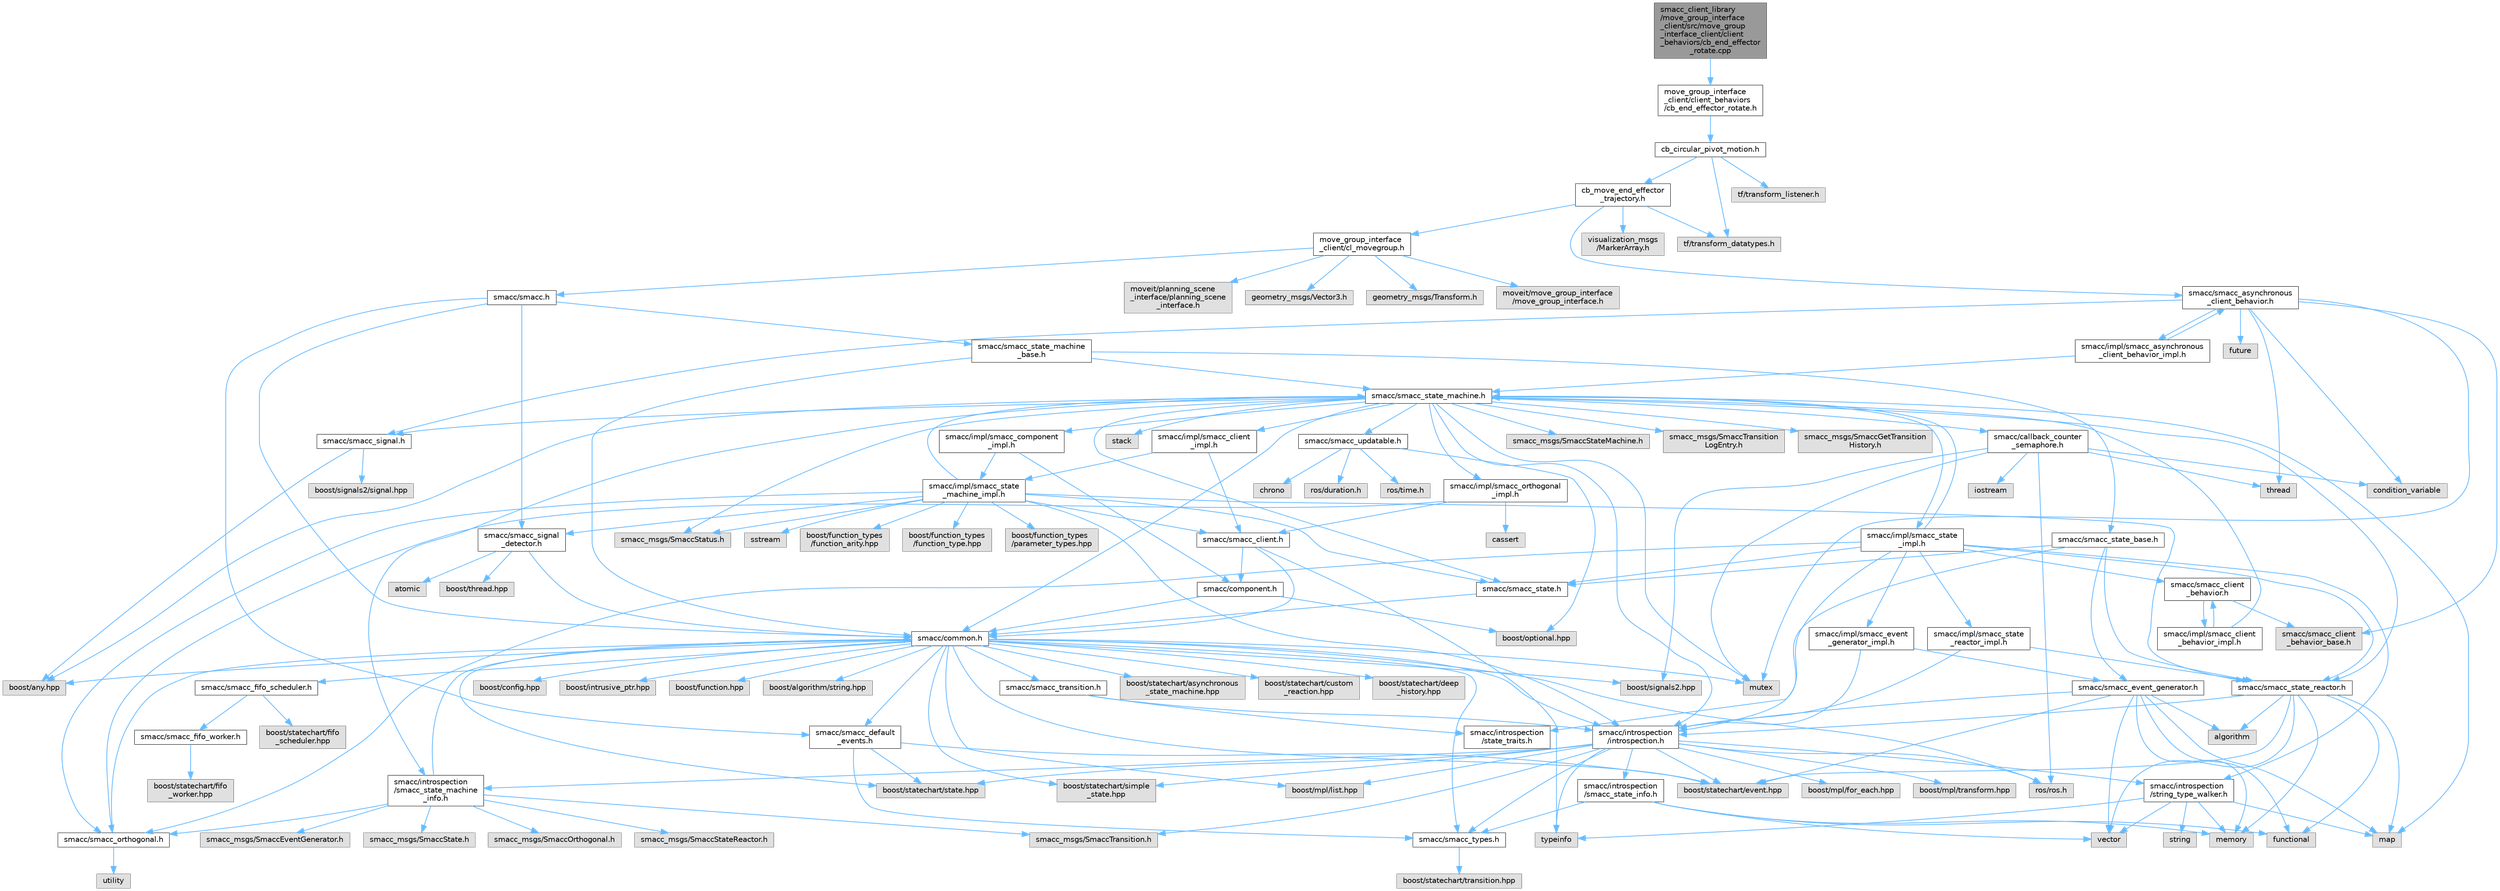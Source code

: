 digraph "smacc_client_library/move_group_interface_client/src/move_group_interface_client/client_behaviors/cb_end_effector_rotate.cpp"
{
 // LATEX_PDF_SIZE
  bgcolor="transparent";
  edge [fontname=Helvetica,fontsize=10,labelfontname=Helvetica,labelfontsize=10];
  node [fontname=Helvetica,fontsize=10,shape=box,height=0.2,width=0.4];
  Node1 [label="smacc_client_library\l/move_group_interface\l_client/src/move_group\l_interface_client/client\l_behaviors/cb_end_effector\l_rotate.cpp",height=0.2,width=0.4,color="gray40", fillcolor="grey60", style="filled", fontcolor="black",tooltip=" "];
  Node1 -> Node2 [color="steelblue1",style="solid"];
  Node2 [label="move_group_interface\l_client/client_behaviors\l/cb_end_effector_rotate.h",height=0.2,width=0.4,color="grey40", fillcolor="white", style="filled",URL="$cb__end__effector__rotate_8h.html",tooltip=" "];
  Node2 -> Node3 [color="steelblue1",style="solid"];
  Node3 [label="cb_circular_pivot_motion.h",height=0.2,width=0.4,color="grey40", fillcolor="white", style="filled",URL="$cb__circular__pivot__motion_8h.html",tooltip=" "];
  Node3 -> Node4 [color="steelblue1",style="solid"];
  Node4 [label="cb_move_end_effector\l_trajectory.h",height=0.2,width=0.4,color="grey40", fillcolor="white", style="filled",URL="$cb__move__end__effector__trajectory_8h.html",tooltip=" "];
  Node4 -> Node5 [color="steelblue1",style="solid"];
  Node5 [label="smacc/smacc_asynchronous\l_client_behavior.h",height=0.2,width=0.4,color="grey40", fillcolor="white", style="filled",URL="$smacc__asynchronous__client__behavior_8h.html",tooltip=" "];
  Node5 -> Node6 [color="steelblue1",style="solid"];
  Node6 [label="smacc/smacc_client\l_behavior_base.h",height=0.2,width=0.4,color="grey60", fillcolor="#E0E0E0", style="filled",tooltip=" "];
  Node5 -> Node7 [color="steelblue1",style="solid"];
  Node7 [label="smacc/smacc_signal.h",height=0.2,width=0.4,color="grey40", fillcolor="white", style="filled",URL="$smacc__signal_8h.html",tooltip=" "];
  Node7 -> Node8 [color="steelblue1",style="solid"];
  Node8 [label="boost/signals2/signal.hpp",height=0.2,width=0.4,color="grey60", fillcolor="#E0E0E0", style="filled",tooltip=" "];
  Node7 -> Node9 [color="steelblue1",style="solid"];
  Node9 [label="boost/any.hpp",height=0.2,width=0.4,color="grey60", fillcolor="#E0E0E0", style="filled",tooltip=" "];
  Node5 -> Node10 [color="steelblue1",style="solid"];
  Node10 [label="thread",height=0.2,width=0.4,color="grey60", fillcolor="#E0E0E0", style="filled",tooltip=" "];
  Node5 -> Node11 [color="steelblue1",style="solid"];
  Node11 [label="condition_variable",height=0.2,width=0.4,color="grey60", fillcolor="#E0E0E0", style="filled",tooltip=" "];
  Node5 -> Node12 [color="steelblue1",style="solid"];
  Node12 [label="mutex",height=0.2,width=0.4,color="grey60", fillcolor="#E0E0E0", style="filled",tooltip=" "];
  Node5 -> Node13 [color="steelblue1",style="solid"];
  Node13 [label="future",height=0.2,width=0.4,color="grey60", fillcolor="#E0E0E0", style="filled",tooltip=" "];
  Node5 -> Node14 [color="steelblue1",style="solid"];
  Node14 [label="smacc/impl/smacc_asynchronous\l_client_behavior_impl.h",height=0.2,width=0.4,color="grey40", fillcolor="white", style="filled",URL="$smacc__asynchronous__client__behavior__impl_8h.html",tooltip=" "];
  Node14 -> Node5 [color="steelblue1",style="solid"];
  Node14 -> Node15 [color="steelblue1",style="solid"];
  Node15 [label="smacc/smacc_state_machine.h",height=0.2,width=0.4,color="grey40", fillcolor="white", style="filled",URL="$smacc__state__machine_8h.html",tooltip=" "];
  Node15 -> Node9 [color="steelblue1",style="solid"];
  Node15 -> Node16 [color="steelblue1",style="solid"];
  Node16 [label="map",height=0.2,width=0.4,color="grey60", fillcolor="#E0E0E0", style="filled",tooltip=" "];
  Node15 -> Node12 [color="steelblue1",style="solid"];
  Node15 -> Node17 [color="steelblue1",style="solid"];
  Node17 [label="stack",height=0.2,width=0.4,color="grey60", fillcolor="#E0E0E0", style="filled",tooltip=" "];
  Node15 -> Node18 [color="steelblue1",style="solid"];
  Node18 [label="smacc/common.h",height=0.2,width=0.4,color="grey40", fillcolor="white", style="filled",URL="$common_8h.html",tooltip=" "];
  Node18 -> Node19 [color="steelblue1",style="solid"];
  Node19 [label="boost/statechart/state.hpp",height=0.2,width=0.4,color="grey60", fillcolor="#E0E0E0", style="filled",tooltip=" "];
  Node18 -> Node20 [color="steelblue1",style="solid"];
  Node20 [label="boost/statechart/simple\l_state.hpp",height=0.2,width=0.4,color="grey60", fillcolor="#E0E0E0", style="filled",tooltip=" "];
  Node18 -> Node21 [color="steelblue1",style="solid"];
  Node21 [label="boost/statechart/event.hpp",height=0.2,width=0.4,color="grey60", fillcolor="#E0E0E0", style="filled",tooltip=" "];
  Node18 -> Node22 [color="steelblue1",style="solid"];
  Node22 [label="boost/statechart/asynchronous\l_state_machine.hpp",height=0.2,width=0.4,color="grey60", fillcolor="#E0E0E0", style="filled",tooltip=" "];
  Node18 -> Node23 [color="steelblue1",style="solid"];
  Node23 [label="boost/statechart/custom\l_reaction.hpp",height=0.2,width=0.4,color="grey60", fillcolor="#E0E0E0", style="filled",tooltip=" "];
  Node18 -> Node24 [color="steelblue1",style="solid"];
  Node24 [label="boost/statechart/deep\l_history.hpp",height=0.2,width=0.4,color="grey60", fillcolor="#E0E0E0", style="filled",tooltip=" "];
  Node18 -> Node25 [color="steelblue1",style="solid"];
  Node25 [label="boost/config.hpp",height=0.2,width=0.4,color="grey60", fillcolor="#E0E0E0", style="filled",tooltip=" "];
  Node18 -> Node26 [color="steelblue1",style="solid"];
  Node26 [label="boost/intrusive_ptr.hpp",height=0.2,width=0.4,color="grey60", fillcolor="#E0E0E0", style="filled",tooltip=" "];
  Node18 -> Node27 [color="steelblue1",style="solid"];
  Node27 [label="boost/function.hpp",height=0.2,width=0.4,color="grey60", fillcolor="#E0E0E0", style="filled",tooltip=" "];
  Node18 -> Node28 [color="steelblue1",style="solid"];
  Node28 [label="boost/signals2.hpp",height=0.2,width=0.4,color="grey60", fillcolor="#E0E0E0", style="filled",tooltip=" "];
  Node18 -> Node29 [color="steelblue1",style="solid"];
  Node29 [label="boost/mpl/list.hpp",height=0.2,width=0.4,color="grey60", fillcolor="#E0E0E0", style="filled",tooltip=" "];
  Node18 -> Node9 [color="steelblue1",style="solid"];
  Node18 -> Node30 [color="steelblue1",style="solid"];
  Node30 [label="boost/algorithm/string.hpp",height=0.2,width=0.4,color="grey60", fillcolor="#E0E0E0", style="filled",tooltip=" "];
  Node18 -> Node12 [color="steelblue1",style="solid"];
  Node18 -> Node31 [color="steelblue1",style="solid"];
  Node31 [label="ros/ros.h",height=0.2,width=0.4,color="grey60", fillcolor="#E0E0E0", style="filled",tooltip=" "];
  Node18 -> Node32 [color="steelblue1",style="solid"];
  Node32 [label="smacc/smacc_fifo_scheduler.h",height=0.2,width=0.4,color="grey40", fillcolor="white", style="filled",URL="$smacc__fifo__scheduler_8h.html",tooltip=" "];
  Node32 -> Node33 [color="steelblue1",style="solid"];
  Node33 [label="boost/statechart/fifo\l_scheduler.hpp",height=0.2,width=0.4,color="grey60", fillcolor="#E0E0E0", style="filled",tooltip=" "];
  Node32 -> Node34 [color="steelblue1",style="solid"];
  Node34 [label="smacc/smacc_fifo_worker.h",height=0.2,width=0.4,color="grey40", fillcolor="white", style="filled",URL="$smacc__fifo__worker_8h.html",tooltip=" "];
  Node34 -> Node35 [color="steelblue1",style="solid"];
  Node35 [label="boost/statechart/fifo\l_worker.hpp",height=0.2,width=0.4,color="grey60", fillcolor="#E0E0E0", style="filled",tooltip=" "];
  Node18 -> Node36 [color="steelblue1",style="solid"];
  Node36 [label="smacc/smacc_types.h",height=0.2,width=0.4,color="grey40", fillcolor="white", style="filled",URL="$smacc__types_8h.html",tooltip=" "];
  Node36 -> Node37 [color="steelblue1",style="solid"];
  Node37 [label="boost/statechart/transition.hpp",height=0.2,width=0.4,color="grey60", fillcolor="#E0E0E0", style="filled",tooltip=" "];
  Node18 -> Node38 [color="steelblue1",style="solid"];
  Node38 [label="smacc/introspection\l/introspection.h",height=0.2,width=0.4,color="grey40", fillcolor="white", style="filled",URL="$introspection_8h.html",tooltip=" "];
  Node38 -> Node19 [color="steelblue1",style="solid"];
  Node38 -> Node20 [color="steelblue1",style="solid"];
  Node38 -> Node21 [color="steelblue1",style="solid"];
  Node38 -> Node31 [color="steelblue1",style="solid"];
  Node38 -> Node39 [color="steelblue1",style="solid"];
  Node39 [label="typeinfo",height=0.2,width=0.4,color="grey60", fillcolor="#E0E0E0", style="filled",tooltip=" "];
  Node38 -> Node29 [color="steelblue1",style="solid"];
  Node38 -> Node40 [color="steelblue1",style="solid"];
  Node40 [label="boost/mpl/for_each.hpp",height=0.2,width=0.4,color="grey60", fillcolor="#E0E0E0", style="filled",tooltip=" "];
  Node38 -> Node41 [color="steelblue1",style="solid"];
  Node41 [label="boost/mpl/transform.hpp",height=0.2,width=0.4,color="grey60", fillcolor="#E0E0E0", style="filled",tooltip=" "];
  Node38 -> Node36 [color="steelblue1",style="solid"];
  Node38 -> Node42 [color="steelblue1",style="solid"];
  Node42 [label="smacc/introspection\l/string_type_walker.h",height=0.2,width=0.4,color="grey40", fillcolor="white", style="filled",URL="$string__type__walker_8h.html",tooltip=" "];
  Node42 -> Node43 [color="steelblue1",style="solid"];
  Node43 [label="string",height=0.2,width=0.4,color="grey60", fillcolor="#E0E0E0", style="filled",tooltip=" "];
  Node42 -> Node44 [color="steelblue1",style="solid"];
  Node44 [label="memory",height=0.2,width=0.4,color="grey60", fillcolor="#E0E0E0", style="filled",tooltip=" "];
  Node42 -> Node45 [color="steelblue1",style="solid"];
  Node45 [label="vector",height=0.2,width=0.4,color="grey60", fillcolor="#E0E0E0", style="filled",tooltip=" "];
  Node42 -> Node39 [color="steelblue1",style="solid"];
  Node42 -> Node16 [color="steelblue1",style="solid"];
  Node38 -> Node46 [color="steelblue1",style="solid"];
  Node46 [label="smacc/introspection\l/smacc_state_info.h",height=0.2,width=0.4,color="grey40", fillcolor="white", style="filled",URL="$smacc__state__info_8h.html",tooltip=" "];
  Node46 -> Node44 [color="steelblue1",style="solid"];
  Node46 -> Node47 [color="steelblue1",style="solid"];
  Node47 [label="functional",height=0.2,width=0.4,color="grey60", fillcolor="#E0E0E0", style="filled",tooltip=" "];
  Node46 -> Node45 [color="steelblue1",style="solid"];
  Node46 -> Node36 [color="steelblue1",style="solid"];
  Node38 -> Node48 [color="steelblue1",style="solid"];
  Node48 [label="smacc_msgs/SmaccTransition.h",height=0.2,width=0.4,color="grey60", fillcolor="#E0E0E0", style="filled",tooltip=" "];
  Node38 -> Node49 [color="steelblue1",style="solid"];
  Node49 [label="smacc/introspection\l/smacc_state_machine\l_info.h",height=0.2,width=0.4,color="grey40", fillcolor="white", style="filled",URL="$smacc__state__machine__info_8h.html",tooltip=" "];
  Node49 -> Node18 [color="steelblue1",style="solid"];
  Node49 -> Node50 [color="steelblue1",style="solid"];
  Node50 [label="smacc/smacc_orthogonal.h",height=0.2,width=0.4,color="grey40", fillcolor="white", style="filled",URL="$smacc__orthogonal_8h.html",tooltip=" "];
  Node50 -> Node18 [color="steelblue1",style="solid"];
  Node50 -> Node51 [color="steelblue1",style="solid"];
  Node51 [label="utility",height=0.2,width=0.4,color="grey60", fillcolor="#E0E0E0", style="filled",tooltip=" "];
  Node49 -> Node52 [color="steelblue1",style="solid"];
  Node52 [label="smacc_msgs/SmaccState.h",height=0.2,width=0.4,color="grey60", fillcolor="#E0E0E0", style="filled",tooltip=" "];
  Node49 -> Node48 [color="steelblue1",style="solid"];
  Node49 -> Node53 [color="steelblue1",style="solid"];
  Node53 [label="smacc_msgs/SmaccOrthogonal.h",height=0.2,width=0.4,color="grey60", fillcolor="#E0E0E0", style="filled",tooltip=" "];
  Node49 -> Node54 [color="steelblue1",style="solid"];
  Node54 [label="smacc_msgs/SmaccStateReactor.h",height=0.2,width=0.4,color="grey60", fillcolor="#E0E0E0", style="filled",tooltip=" "];
  Node49 -> Node55 [color="steelblue1",style="solid"];
  Node55 [label="smacc_msgs/SmaccEventGenerator.h",height=0.2,width=0.4,color="grey60", fillcolor="#E0E0E0", style="filled",tooltip=" "];
  Node18 -> Node56 [color="steelblue1",style="solid"];
  Node56 [label="smacc/smacc_default\l_events.h",height=0.2,width=0.4,color="grey40", fillcolor="white", style="filled",URL="$smacc__default__events_8h.html",tooltip=" "];
  Node56 -> Node19 [color="steelblue1",style="solid"];
  Node56 -> Node21 [color="steelblue1",style="solid"];
  Node56 -> Node36 [color="steelblue1",style="solid"];
  Node18 -> Node57 [color="steelblue1",style="solid"];
  Node57 [label="smacc/smacc_transition.h",height=0.2,width=0.4,color="grey40", fillcolor="white", style="filled",URL="$smacc__transition_8h.html",tooltip=" "];
  Node57 -> Node38 [color="steelblue1",style="solid"];
  Node57 -> Node58 [color="steelblue1",style="solid"];
  Node58 [label="smacc/introspection\l/state_traits.h",height=0.2,width=0.4,color="grey40", fillcolor="white", style="filled",URL="$state__traits_8h.html",tooltip=" "];
  Node15 -> Node38 [color="steelblue1",style="solid"];
  Node15 -> Node49 [color="steelblue1",style="solid"];
  Node15 -> Node59 [color="steelblue1",style="solid"];
  Node59 [label="smacc/smacc_updatable.h",height=0.2,width=0.4,color="grey40", fillcolor="white", style="filled",URL="$smacc__updatable_8h.html",tooltip=" "];
  Node59 -> Node60 [color="steelblue1",style="solid"];
  Node60 [label="chrono",height=0.2,width=0.4,color="grey60", fillcolor="#E0E0E0", style="filled",tooltip=" "];
  Node59 -> Node61 [color="steelblue1",style="solid"];
  Node61 [label="boost/optional.hpp",height=0.2,width=0.4,color="grey60", fillcolor="#E0E0E0", style="filled",tooltip=" "];
  Node59 -> Node62 [color="steelblue1",style="solid"];
  Node62 [label="ros/duration.h",height=0.2,width=0.4,color="grey60", fillcolor="#E0E0E0", style="filled",tooltip=" "];
  Node59 -> Node63 [color="steelblue1",style="solid"];
  Node63 [label="ros/time.h",height=0.2,width=0.4,color="grey60", fillcolor="#E0E0E0", style="filled",tooltip=" "];
  Node15 -> Node7 [color="steelblue1",style="solid"];
  Node15 -> Node64 [color="steelblue1",style="solid"];
  Node64 [label="smacc_msgs/SmaccStateMachine.h",height=0.2,width=0.4,color="grey60", fillcolor="#E0E0E0", style="filled",tooltip=" "];
  Node15 -> Node65 [color="steelblue1",style="solid"];
  Node65 [label="smacc_msgs/SmaccTransition\lLogEntry.h",height=0.2,width=0.4,color="grey60", fillcolor="#E0E0E0", style="filled",tooltip=" "];
  Node15 -> Node66 [color="steelblue1",style="solid"];
  Node66 [label="smacc_msgs/SmaccStatus.h",height=0.2,width=0.4,color="grey60", fillcolor="#E0E0E0", style="filled",tooltip=" "];
  Node15 -> Node67 [color="steelblue1",style="solid"];
  Node67 [label="smacc_msgs/SmaccGetTransition\lHistory.h",height=0.2,width=0.4,color="grey60", fillcolor="#E0E0E0", style="filled",tooltip=" "];
  Node15 -> Node68 [color="steelblue1",style="solid"];
  Node68 [label="smacc/smacc_state.h",height=0.2,width=0.4,color="grey40", fillcolor="white", style="filled",URL="$smacc__state_8h.html",tooltip=" "];
  Node68 -> Node18 [color="steelblue1",style="solid"];
  Node15 -> Node69 [color="steelblue1",style="solid"];
  Node69 [label="smacc/smacc_state_reactor.h",height=0.2,width=0.4,color="grey40", fillcolor="white", style="filled",URL="$smacc__state__reactor_8h.html",tooltip=" "];
  Node69 -> Node47 [color="steelblue1",style="solid"];
  Node69 -> Node44 [color="steelblue1",style="solid"];
  Node69 -> Node45 [color="steelblue1",style="solid"];
  Node69 -> Node70 [color="steelblue1",style="solid"];
  Node70 [label="algorithm",height=0.2,width=0.4,color="grey60", fillcolor="#E0E0E0", style="filled",tooltip=" "];
  Node69 -> Node38 [color="steelblue1",style="solid"];
  Node69 -> Node21 [color="steelblue1",style="solid"];
  Node69 -> Node16 [color="steelblue1",style="solid"];
  Node15 -> Node71 [color="steelblue1",style="solid"];
  Node71 [label="smacc/callback_counter\l_semaphore.h",height=0.2,width=0.4,color="grey40", fillcolor="white", style="filled",URL="$callback__counter__semaphore_8h.html",tooltip=" "];
  Node71 -> Node72 [color="steelblue1",style="solid"];
  Node72 [label="iostream",height=0.2,width=0.4,color="grey60", fillcolor="#E0E0E0", style="filled",tooltip=" "];
  Node71 -> Node28 [color="steelblue1",style="solid"];
  Node71 -> Node10 [color="steelblue1",style="solid"];
  Node71 -> Node11 [color="steelblue1",style="solid"];
  Node71 -> Node12 [color="steelblue1",style="solid"];
  Node71 -> Node31 [color="steelblue1",style="solid"];
  Node15 -> Node73 [color="steelblue1",style="solid"];
  Node73 [label="smacc/impl/smacc_state\l_impl.h",height=0.2,width=0.4,color="grey40", fillcolor="white", style="filled",URL="$smacc__state__impl_8h.html",tooltip=" "];
  Node73 -> Node68 [color="steelblue1",style="solid"];
  Node73 -> Node50 [color="steelblue1",style="solid"];
  Node73 -> Node74 [color="steelblue1",style="solid"];
  Node74 [label="smacc/smacc_client\l_behavior.h",height=0.2,width=0.4,color="grey40", fillcolor="white", style="filled",URL="$smacc__client__behavior_8h.html",tooltip=" "];
  Node74 -> Node6 [color="steelblue1",style="solid"];
  Node74 -> Node75 [color="steelblue1",style="solid"];
  Node75 [label="smacc/impl/smacc_client\l_behavior_impl.h",height=0.2,width=0.4,color="grey40", fillcolor="white", style="filled",URL="$smacc__client__behavior__impl_8h.html",tooltip=" "];
  Node75 -> Node74 [color="steelblue1",style="solid"];
  Node75 -> Node15 [color="steelblue1",style="solid"];
  Node73 -> Node38 [color="steelblue1",style="solid"];
  Node73 -> Node69 [color="steelblue1",style="solid"];
  Node73 -> Node42 [color="steelblue1",style="solid"];
  Node73 -> Node15 [color="steelblue1",style="solid"];
  Node73 -> Node76 [color="steelblue1",style="solid"];
  Node76 [label="smacc/impl/smacc_state\l_reactor_impl.h",height=0.2,width=0.4,color="grey40", fillcolor="white", style="filled",URL="$smacc__state__reactor__impl_8h.html",tooltip=" "];
  Node76 -> Node69 [color="steelblue1",style="solid"];
  Node76 -> Node38 [color="steelblue1",style="solid"];
  Node73 -> Node77 [color="steelblue1",style="solid"];
  Node77 [label="smacc/impl/smacc_event\l_generator_impl.h",height=0.2,width=0.4,color="grey40", fillcolor="white", style="filled",URL="$smacc__event__generator__impl_8h.html",tooltip=" "];
  Node77 -> Node78 [color="steelblue1",style="solid"];
  Node78 [label="smacc/smacc_event_generator.h",height=0.2,width=0.4,color="grey40", fillcolor="white", style="filled",URL="$smacc__event__generator_8h.html",tooltip=" "];
  Node78 -> Node47 [color="steelblue1",style="solid"];
  Node78 -> Node44 [color="steelblue1",style="solid"];
  Node78 -> Node45 [color="steelblue1",style="solid"];
  Node78 -> Node70 [color="steelblue1",style="solid"];
  Node78 -> Node38 [color="steelblue1",style="solid"];
  Node78 -> Node21 [color="steelblue1",style="solid"];
  Node78 -> Node16 [color="steelblue1",style="solid"];
  Node77 -> Node38 [color="steelblue1",style="solid"];
  Node15 -> Node79 [color="steelblue1",style="solid"];
  Node79 [label="smacc/impl/smacc_client\l_impl.h",height=0.2,width=0.4,color="grey40", fillcolor="white", style="filled",URL="$smacc__client__impl_8h.html",tooltip=" "];
  Node79 -> Node80 [color="steelblue1",style="solid"];
  Node80 [label="smacc/smacc_client.h",height=0.2,width=0.4,color="grey40", fillcolor="white", style="filled",URL="$smacc__client_8h.html",tooltip=" "];
  Node80 -> Node18 [color="steelblue1",style="solid"];
  Node80 -> Node81 [color="steelblue1",style="solid"];
  Node81 [label="smacc/component.h",height=0.2,width=0.4,color="grey40", fillcolor="white", style="filled",URL="$component_8h.html",tooltip=" "];
  Node81 -> Node18 [color="steelblue1",style="solid"];
  Node81 -> Node61 [color="steelblue1",style="solid"];
  Node80 -> Node39 [color="steelblue1",style="solid"];
  Node79 -> Node82 [color="steelblue1",style="solid"];
  Node82 [label="smacc/impl/smacc_state\l_machine_impl.h",height=0.2,width=0.4,color="grey40", fillcolor="white", style="filled",URL="$smacc__state__machine__impl_8h.html",tooltip=" "];
  Node82 -> Node15 [color="steelblue1",style="solid"];
  Node82 -> Node80 [color="steelblue1",style="solid"];
  Node82 -> Node50 [color="steelblue1",style="solid"];
  Node82 -> Node68 [color="steelblue1",style="solid"];
  Node82 -> Node38 [color="steelblue1",style="solid"];
  Node82 -> Node83 [color="steelblue1",style="solid"];
  Node83 [label="smacc/smacc_signal\l_detector.h",height=0.2,width=0.4,color="grey40", fillcolor="white", style="filled",URL="$smacc__signal__detector_8h.html",tooltip=" "];
  Node83 -> Node84 [color="steelblue1",style="solid"];
  Node84 [label="boost/thread.hpp",height=0.2,width=0.4,color="grey60", fillcolor="#E0E0E0", style="filled",tooltip=" "];
  Node83 -> Node18 [color="steelblue1",style="solid"];
  Node83 -> Node85 [color="steelblue1",style="solid"];
  Node85 [label="atomic",height=0.2,width=0.4,color="grey60", fillcolor="#E0E0E0", style="filled",tooltip=" "];
  Node82 -> Node69 [color="steelblue1",style="solid"];
  Node82 -> Node66 [color="steelblue1",style="solid"];
  Node82 -> Node86 [color="steelblue1",style="solid"];
  Node86 [label="sstream",height=0.2,width=0.4,color="grey60", fillcolor="#E0E0E0", style="filled",tooltip=" "];
  Node82 -> Node87 [color="steelblue1",style="solid"];
  Node87 [label="boost/function_types\l/function_arity.hpp",height=0.2,width=0.4,color="grey60", fillcolor="#E0E0E0", style="filled",tooltip=" "];
  Node82 -> Node88 [color="steelblue1",style="solid"];
  Node88 [label="boost/function_types\l/function_type.hpp",height=0.2,width=0.4,color="grey60", fillcolor="#E0E0E0", style="filled",tooltip=" "];
  Node82 -> Node89 [color="steelblue1",style="solid"];
  Node89 [label="boost/function_types\l/parameter_types.hpp",height=0.2,width=0.4,color="grey60", fillcolor="#E0E0E0", style="filled",tooltip=" "];
  Node15 -> Node90 [color="steelblue1",style="solid"];
  Node90 [label="smacc/impl/smacc_component\l_impl.h",height=0.2,width=0.4,color="grey40", fillcolor="white", style="filled",URL="$smacc__component__impl_8h.html",tooltip=" "];
  Node90 -> Node81 [color="steelblue1",style="solid"];
  Node90 -> Node82 [color="steelblue1",style="solid"];
  Node15 -> Node91 [color="steelblue1",style="solid"];
  Node91 [label="smacc/impl/smacc_orthogonal\l_impl.h",height=0.2,width=0.4,color="grey40", fillcolor="white", style="filled",URL="$smacc__orthogonal__impl_8h.html",tooltip=" "];
  Node91 -> Node50 [color="steelblue1",style="solid"];
  Node91 -> Node80 [color="steelblue1",style="solid"];
  Node91 -> Node92 [color="steelblue1",style="solid"];
  Node92 [label="cassert",height=0.2,width=0.4,color="grey60", fillcolor="#E0E0E0", style="filled",tooltip=" "];
  Node4 -> Node93 [color="steelblue1",style="solid"];
  Node93 [label="move_group_interface\l_client/cl_movegroup.h",height=0.2,width=0.4,color="grey40", fillcolor="white", style="filled",URL="$cl__movegroup_8h.html",tooltip=" "];
  Node93 -> Node94 [color="steelblue1",style="solid"];
  Node94 [label="smacc/smacc.h",height=0.2,width=0.4,color="grey40", fillcolor="white", style="filled",URL="$smacc_8h.html",tooltip=" "];
  Node94 -> Node18 [color="steelblue1",style="solid"];
  Node94 -> Node95 [color="steelblue1",style="solid"];
  Node95 [label="smacc/smacc_state_machine\l_base.h",height=0.2,width=0.4,color="grey40", fillcolor="white", style="filled",URL="$smacc__state__machine__base_8h.html",tooltip=" "];
  Node95 -> Node18 [color="steelblue1",style="solid"];
  Node95 -> Node96 [color="steelblue1",style="solid"];
  Node96 [label="smacc/smacc_state_base.h",height=0.2,width=0.4,color="grey40", fillcolor="white", style="filled",URL="$smacc__state__base_8h.html",tooltip=" "];
  Node96 -> Node68 [color="steelblue1",style="solid"];
  Node96 -> Node69 [color="steelblue1",style="solid"];
  Node96 -> Node78 [color="steelblue1",style="solid"];
  Node96 -> Node58 [color="steelblue1",style="solid"];
  Node95 -> Node15 [color="steelblue1",style="solid"];
  Node94 -> Node83 [color="steelblue1",style="solid"];
  Node94 -> Node56 [color="steelblue1",style="solid"];
  Node93 -> Node97 [color="steelblue1",style="solid"];
  Node97 [label="moveit/move_group_interface\l/move_group_interface.h",height=0.2,width=0.4,color="grey60", fillcolor="#E0E0E0", style="filled",tooltip=" "];
  Node93 -> Node98 [color="steelblue1",style="solid"];
  Node98 [label="moveit/planning_scene\l_interface/planning_scene\l_interface.h",height=0.2,width=0.4,color="grey60", fillcolor="#E0E0E0", style="filled",tooltip=" "];
  Node93 -> Node99 [color="steelblue1",style="solid"];
  Node99 [label="geometry_msgs/Vector3.h",height=0.2,width=0.4,color="grey60", fillcolor="#E0E0E0", style="filled",tooltip=" "];
  Node93 -> Node100 [color="steelblue1",style="solid"];
  Node100 [label="geometry_msgs/Transform.h",height=0.2,width=0.4,color="grey60", fillcolor="#E0E0E0", style="filled",tooltip=" "];
  Node4 -> Node101 [color="steelblue1",style="solid"];
  Node101 [label="visualization_msgs\l/MarkerArray.h",height=0.2,width=0.4,color="grey60", fillcolor="#E0E0E0", style="filled",tooltip=" "];
  Node4 -> Node102 [color="steelblue1",style="solid"];
  Node102 [label="tf/transform_datatypes.h",height=0.2,width=0.4,color="grey60", fillcolor="#E0E0E0", style="filled",tooltip=" "];
  Node3 -> Node102 [color="steelblue1",style="solid"];
  Node3 -> Node103 [color="steelblue1",style="solid"];
  Node103 [label="tf/transform_listener.h",height=0.2,width=0.4,color="grey60", fillcolor="#E0E0E0", style="filled",tooltip=" "];
}
